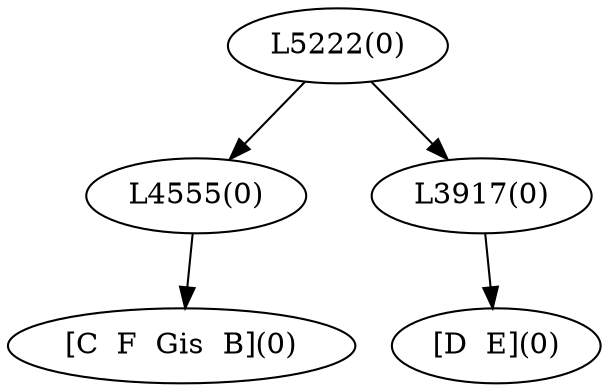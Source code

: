 digraph sample{
"L4555(0)"->"[C  F  Gis  B](0)"
"L3917(0)"->"[D  E](0)"
"L5222(0)"->"L4555(0)"
"L5222(0)"->"L3917(0)"
{rank = min; "L5222(0)"}
{rank = same; "L4555(0)"; "L3917(0)";}
{rank = max; "[C  F  Gis  B](0)"; "[D  E](0)";}
}
